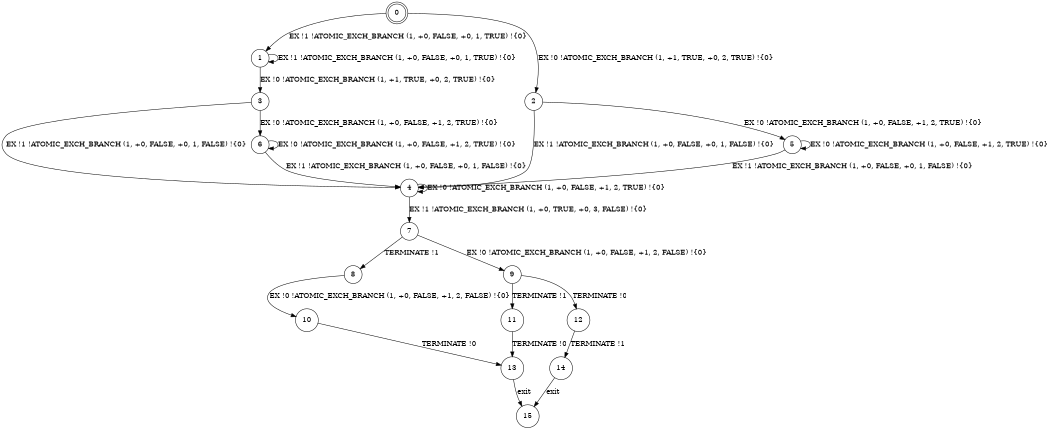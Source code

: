 digraph BCG {
size = "7, 10.5";
center = TRUE;
node [shape = circle];
0 [peripheries = 2];
0 -> 1 [label = "EX !1 !ATOMIC_EXCH_BRANCH (1, +0, FALSE, +0, 1, TRUE) !{0}"];
0 -> 2 [label = "EX !0 !ATOMIC_EXCH_BRANCH (1, +1, TRUE, +0, 2, TRUE) !{0}"];
1 -> 3 [label = "EX !0 !ATOMIC_EXCH_BRANCH (1, +1, TRUE, +0, 2, TRUE) !{0}"];
1 -> 1 [label = "EX !1 !ATOMIC_EXCH_BRANCH (1, +0, FALSE, +0, 1, TRUE) !{0}"];
2 -> 4 [label = "EX !1 !ATOMIC_EXCH_BRANCH (1, +0, FALSE, +0, 1, FALSE) !{0}"];
2 -> 5 [label = "EX !0 !ATOMIC_EXCH_BRANCH (1, +0, FALSE, +1, 2, TRUE) !{0}"];
3 -> 4 [label = "EX !1 !ATOMIC_EXCH_BRANCH (1, +0, FALSE, +0, 1, FALSE) !{0}"];
3 -> 6 [label = "EX !0 !ATOMIC_EXCH_BRANCH (1, +0, FALSE, +1, 2, TRUE) !{0}"];
4 -> 7 [label = "EX !1 !ATOMIC_EXCH_BRANCH (1, +0, TRUE, +0, 3, FALSE) !{0}"];
4 -> 4 [label = "EX !0 !ATOMIC_EXCH_BRANCH (1, +0, FALSE, +1, 2, TRUE) !{0}"];
5 -> 4 [label = "EX !1 !ATOMIC_EXCH_BRANCH (1, +0, FALSE, +0, 1, FALSE) !{0}"];
5 -> 5 [label = "EX !0 !ATOMIC_EXCH_BRANCH (1, +0, FALSE, +1, 2, TRUE) !{0}"];
6 -> 4 [label = "EX !1 !ATOMIC_EXCH_BRANCH (1, +0, FALSE, +0, 1, FALSE) !{0}"];
6 -> 6 [label = "EX !0 !ATOMIC_EXCH_BRANCH (1, +0, FALSE, +1, 2, TRUE) !{0}"];
7 -> 8 [label = "TERMINATE !1"];
7 -> 9 [label = "EX !0 !ATOMIC_EXCH_BRANCH (1, +0, FALSE, +1, 2, FALSE) !{0}"];
8 -> 10 [label = "EX !0 !ATOMIC_EXCH_BRANCH (1, +0, FALSE, +1, 2, FALSE) !{0}"];
9 -> 11 [label = "TERMINATE !1"];
9 -> 12 [label = "TERMINATE !0"];
10 -> 13 [label = "TERMINATE !0"];
11 -> 13 [label = "TERMINATE !0"];
12 -> 14 [label = "TERMINATE !1"];
13 -> 15 [label = "exit"];
14 -> 15 [label = "exit"];
}
